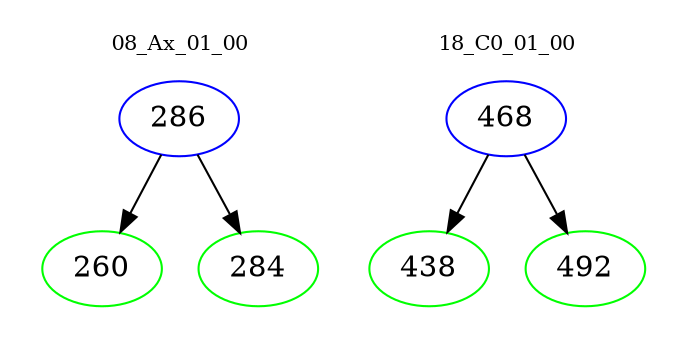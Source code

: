 digraph{
subgraph cluster_0 {
color = white
label = "08_Ax_01_00";
fontsize=10;
T0_286 [label="286", color="blue"]
T0_286 -> T0_260 [color="black"]
T0_260 [label="260", color="green"]
T0_286 -> T0_284 [color="black"]
T0_284 [label="284", color="green"]
}
subgraph cluster_1 {
color = white
label = "18_C0_01_00";
fontsize=10;
T1_468 [label="468", color="blue"]
T1_468 -> T1_438 [color="black"]
T1_438 [label="438", color="green"]
T1_468 -> T1_492 [color="black"]
T1_492 [label="492", color="green"]
}
}
